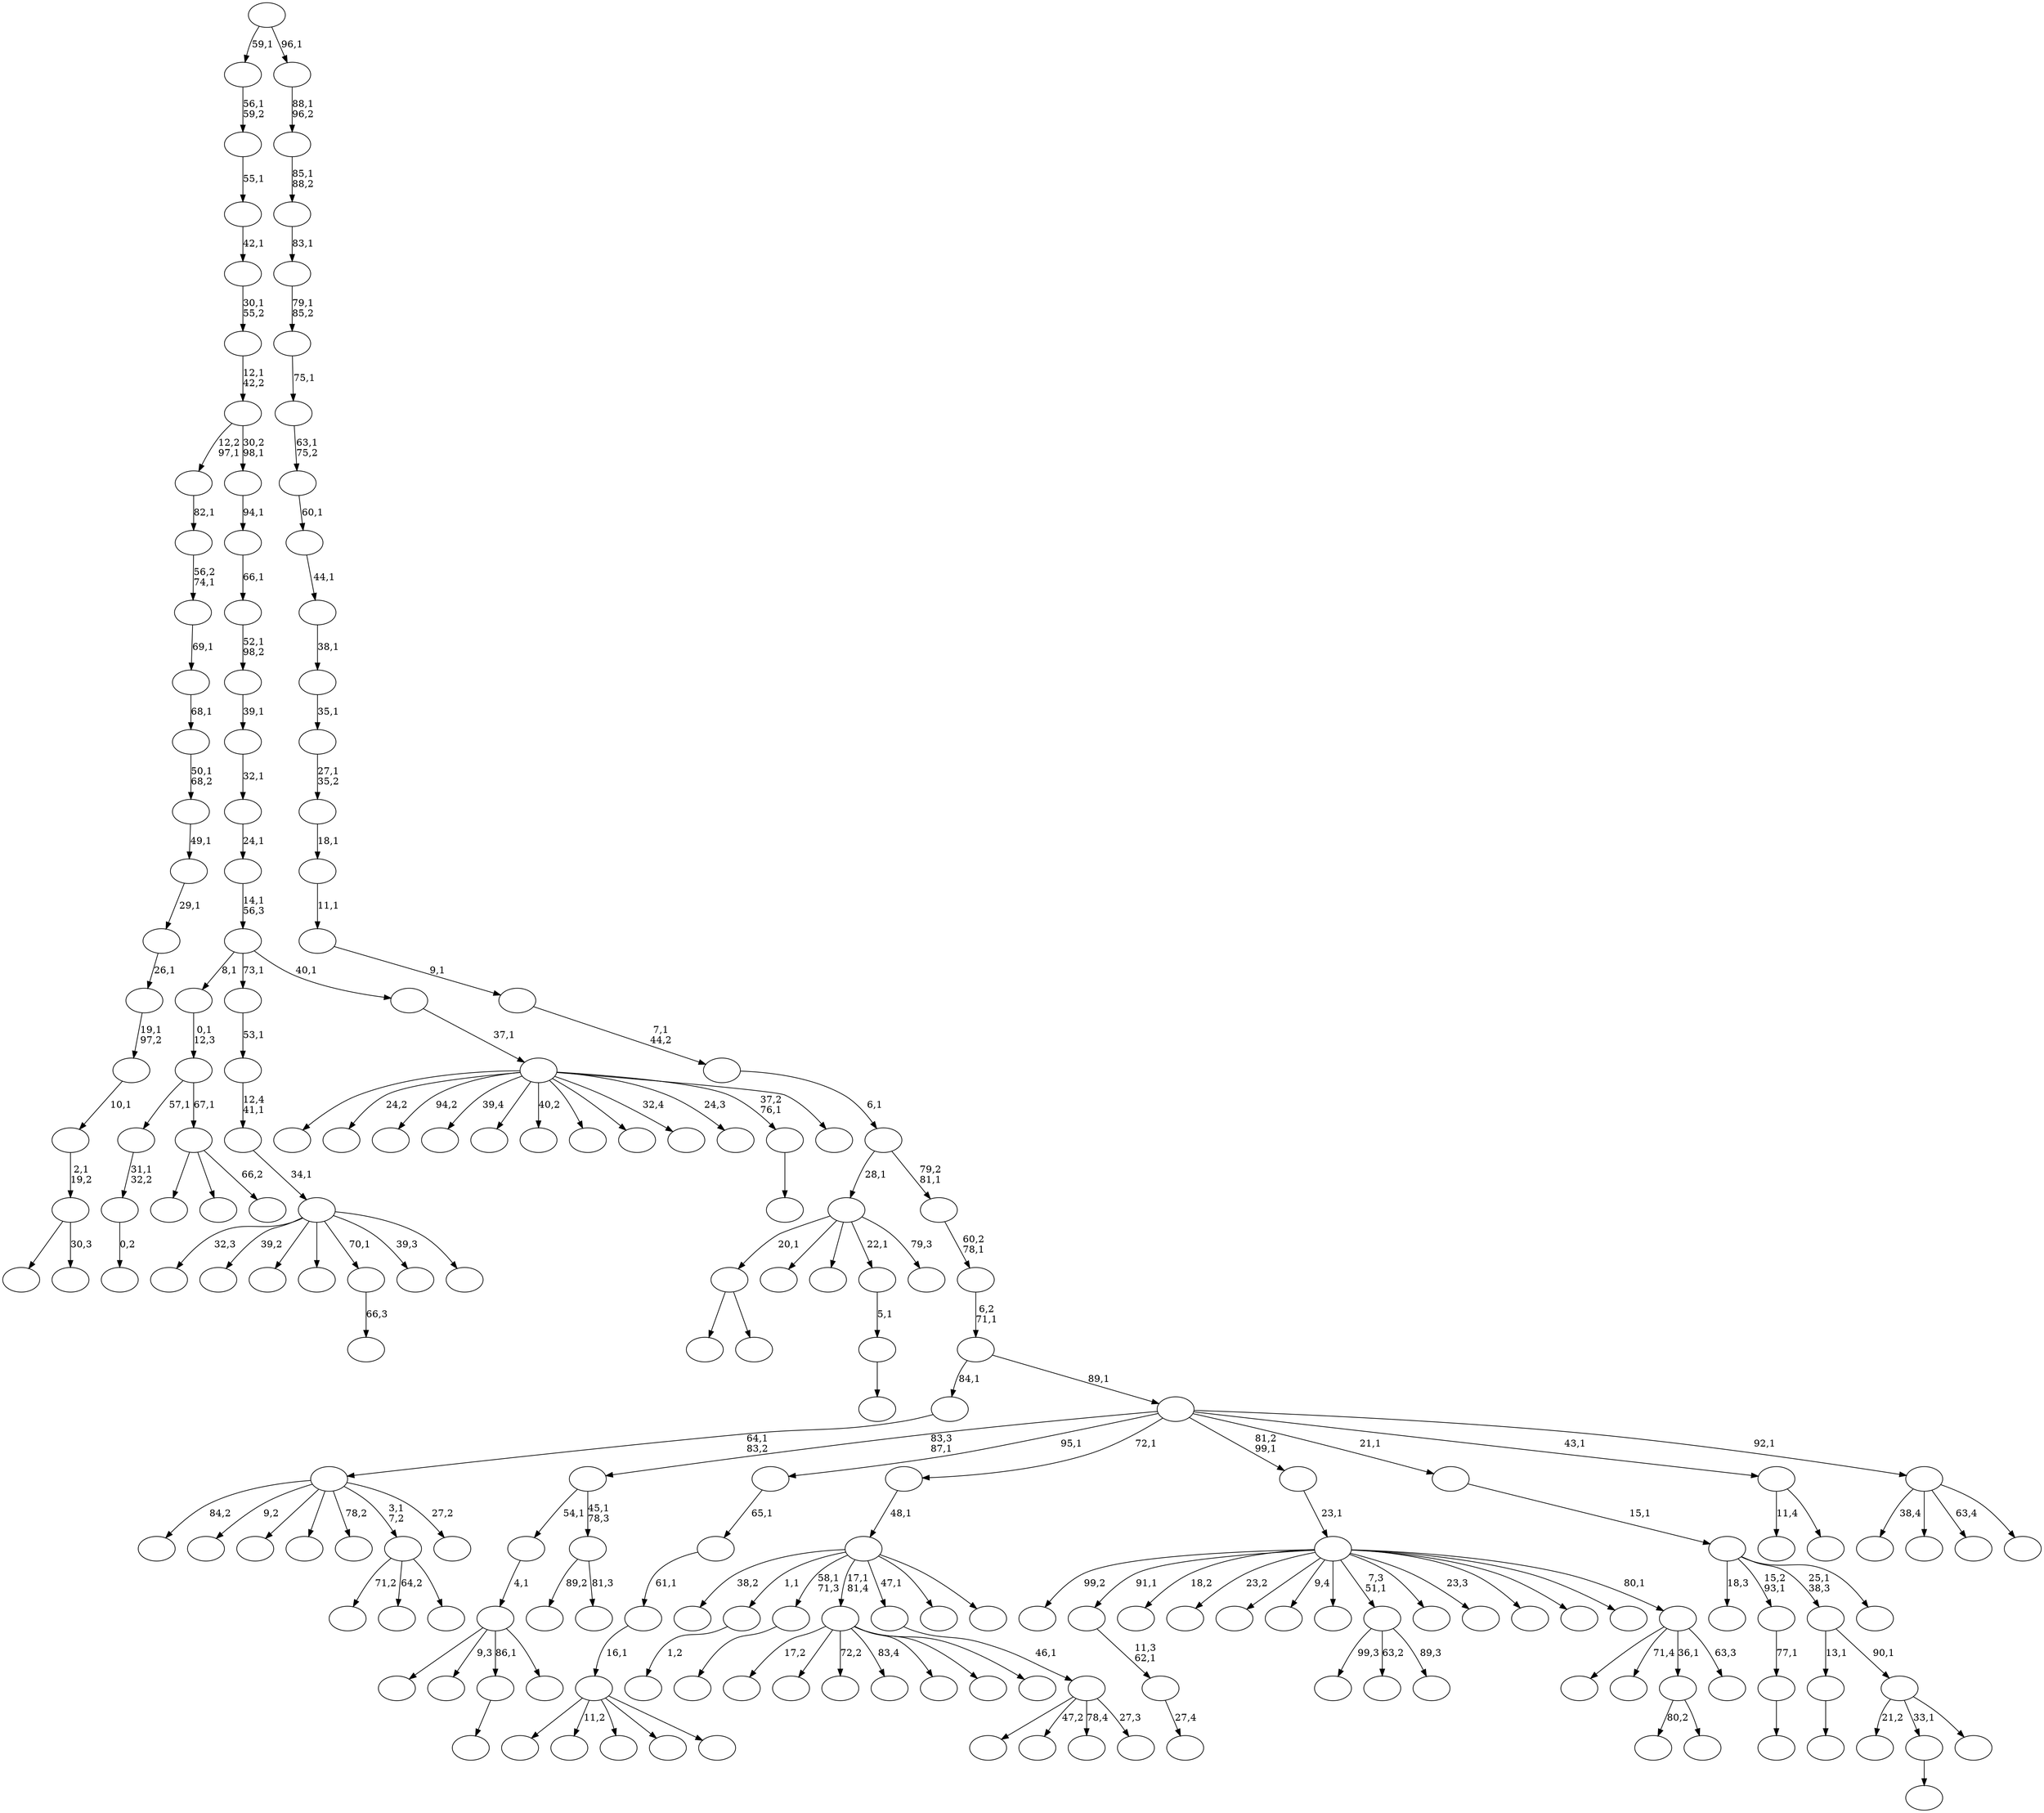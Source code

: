 digraph T {
	200 [label=""]
	199 [label=""]
	198 [label=""]
	197 [label=""]
	196 [label=""]
	195 [label=""]
	194 [label=""]
	193 [label=""]
	192 [label=""]
	191 [label=""]
	190 [label=""]
	189 [label=""]
	188 [label=""]
	187 [label=""]
	186 [label=""]
	185 [label=""]
	184 [label=""]
	183 [label=""]
	182 [label=""]
	181 [label=""]
	180 [label=""]
	179 [label=""]
	178 [label=""]
	177 [label=""]
	176 [label=""]
	175 [label=""]
	174 [label=""]
	173 [label=""]
	172 [label=""]
	171 [label=""]
	170 [label=""]
	169 [label=""]
	168 [label=""]
	167 [label=""]
	166 [label=""]
	165 [label=""]
	164 [label=""]
	163 [label=""]
	162 [label=""]
	161 [label=""]
	160 [label=""]
	159 [label=""]
	158 [label=""]
	157 [label=""]
	156 [label=""]
	155 [label=""]
	154 [label=""]
	153 [label=""]
	152 [label=""]
	151 [label=""]
	150 [label=""]
	149 [label=""]
	148 [label=""]
	147 [label=""]
	146 [label=""]
	145 [label=""]
	144 [label=""]
	143 [label=""]
	142 [label=""]
	141 [label=""]
	140 [label=""]
	139 [label=""]
	138 [label=""]
	137 [label=""]
	136 [label=""]
	135 [label=""]
	134 [label=""]
	133 [label=""]
	132 [label=""]
	131 [label=""]
	130 [label=""]
	129 [label=""]
	128 [label=""]
	127 [label=""]
	126 [label=""]
	125 [label=""]
	124 [label=""]
	123 [label=""]
	122 [label=""]
	121 [label=""]
	120 [label=""]
	119 [label=""]
	118 [label=""]
	117 [label=""]
	116 [label=""]
	115 [label=""]
	114 [label=""]
	113 [label=""]
	112 [label=""]
	111 [label=""]
	110 [label=""]
	109 [label=""]
	108 [label=""]
	107 [label=""]
	106 [label=""]
	105 [label=""]
	104 [label=""]
	103 [label=""]
	102 [label=""]
	101 [label=""]
	100 [label=""]
	99 [label=""]
	98 [label=""]
	97 [label=""]
	96 [label=""]
	95 [label=""]
	94 [label=""]
	93 [label=""]
	92 [label=""]
	91 [label=""]
	90 [label=""]
	89 [label=""]
	88 [label=""]
	87 [label=""]
	86 [label=""]
	85 [label=""]
	84 [label=""]
	83 [label=""]
	82 [label=""]
	81 [label=""]
	80 [label=""]
	79 [label=""]
	78 [label=""]
	77 [label=""]
	76 [label=""]
	75 [label=""]
	74 [label=""]
	73 [label=""]
	72 [label=""]
	71 [label=""]
	70 [label=""]
	69 [label=""]
	68 [label=""]
	67 [label=""]
	66 [label=""]
	65 [label=""]
	64 [label=""]
	63 [label=""]
	62 [label=""]
	61 [label=""]
	60 [label=""]
	59 [label=""]
	58 [label=""]
	57 [label=""]
	56 [label=""]
	55 [label=""]
	54 [label=""]
	53 [label=""]
	52 [label=""]
	51 [label=""]
	50 [label=""]
	49 [label=""]
	48 [label=""]
	47 [label=""]
	46 [label=""]
	45 [label=""]
	44 [label=""]
	43 [label=""]
	42 [label=""]
	41 [label=""]
	40 [label=""]
	39 [label=""]
	38 [label=""]
	37 [label=""]
	36 [label=""]
	35 [label=""]
	34 [label=""]
	33 [label=""]
	32 [label=""]
	31 [label=""]
	30 [label=""]
	29 [label=""]
	28 [label=""]
	27 [label=""]
	26 [label=""]
	25 [label=""]
	24 [label=""]
	23 [label=""]
	22 [label=""]
	21 [label=""]
	20 [label=""]
	19 [label=""]
	18 [label=""]
	17 [label=""]
	16 [label=""]
	15 [label=""]
	14 [label=""]
	13 [label=""]
	12 [label=""]
	11 [label=""]
	10 [label=""]
	9 [label=""]
	8 [label=""]
	7 [label=""]
	6 [label=""]
	5 [label=""]
	4 [label=""]
	3 [label=""]
	2 [label=""]
	1 [label=""]
	0 [label=""]
	195 -> 196 [label="0,2"]
	194 -> 195 [label="31,1\n32,2"]
	180 -> 181 [label=""]
	176 -> 178 [label=""]
	176 -> 177 [label=""]
	171 -> 172 [label=""]
	170 -> 171 [label="77,1"]
	167 -> 168 [label="27,4"]
	166 -> 167 [label="11,3\n62,1"]
	161 -> 192 [label=""]
	161 -> 162 [label="30,3"]
	160 -> 161 [label="2,1\n19,2"]
	159 -> 160 [label="10,1"]
	158 -> 159 [label="19,1\n97,2"]
	157 -> 158 [label="26,1"]
	156 -> 157 [label="29,1"]
	155 -> 156 [label="49,1"]
	154 -> 155 [label="50,1\n68,2"]
	153 -> 154 [label="68,1"]
	152 -> 153 [label="69,1"]
	151 -> 152 [label="56,2\n74,1"]
	150 -> 151 [label="82,1"]
	146 -> 147 [label="1,2"]
	142 -> 143 [label=""]
	139 -> 140 [label=""]
	129 -> 130 [label=""]
	128 -> 129 [label="5,1"]
	124 -> 198 [label=""]
	124 -> 197 [label="9,3"]
	124 -> 180 [label="86,1"]
	124 -> 125 [label=""]
	123 -> 124 [label="4,1"]
	117 -> 176 [label="20,1"]
	117 -> 163 [label=""]
	117 -> 137 [label=""]
	117 -> 128 [label="22,1"]
	117 -> 118 [label="79,3"]
	111 -> 112 [label="66,3"]
	108 -> 186 [label="99,3"]
	108 -> 126 [label="63,2"]
	108 -> 109 [label="89,3"]
	104 -> 105 [label=""]
	97 -> 193 [label=""]
	97 -> 119 [label=""]
	97 -> 98 [label="66,2"]
	96 -> 194 [label="57,1"]
	96 -> 97 [label="67,1"]
	95 -> 96 [label="0,1\n12,3"]
	92 -> 175 [label="17,2"]
	92 -> 169 [label=""]
	92 -> 136 [label="72,2"]
	92 -> 131 [label="83,4"]
	92 -> 121 [label=""]
	92 -> 115 [label=""]
	92 -> 93 [label=""]
	88 -> 144 [label=""]
	88 -> 99 [label="47,2"]
	88 -> 90 [label="78,4"]
	88 -> 89 [label="27,3"]
	87 -> 88 [label="46,1"]
	82 -> 188 [label="89,2"]
	82 -> 83 [label="81,3"]
	81 -> 123 [label="54,1"]
	81 -> 82 [label="45,1\n78,3"]
	77 -> 199 [label=""]
	77 -> 149 [label="11,2"]
	77 -> 134 [label=""]
	77 -> 110 [label=""]
	77 -> 78 [label=""]
	76 -> 77 [label="16,1"]
	75 -> 76 [label="61,1"]
	74 -> 75 [label="65,1"]
	72 -> 189 [label="80,2"]
	72 -> 73 [label=""]
	67 -> 68 [label=""]
	65 -> 122 [label="71,2"]
	65 -> 85 [label="64,2"]
	65 -> 66 [label=""]
	62 -> 200 [label="32,3"]
	62 -> 191 [label="39,2"]
	62 -> 190 [label=""]
	62 -> 141 [label=""]
	62 -> 111 [label="70,1"]
	62 -> 79 [label="39,3"]
	62 -> 63 [label=""]
	61 -> 62 [label="34,1"]
	60 -> 61 [label="12,4\n41,1"]
	59 -> 60 [label="53,1"]
	57 -> 174 [label=""]
	57 -> 173 [label="24,2"]
	57 -> 165 [label="94,2"]
	57 -> 148 [label="39,4"]
	57 -> 138 [label=""]
	57 -> 106 [label="40,2"]
	57 -> 103 [label=""]
	57 -> 102 [label=""]
	57 -> 100 [label="32,4"]
	57 -> 70 [label="24,3"]
	57 -> 67 [label="37,2\n76,1"]
	57 -> 58 [label=""]
	56 -> 57 [label="37,1"]
	55 -> 95 [label="8,1"]
	55 -> 59 [label="73,1"]
	55 -> 56 [label="40,1"]
	54 -> 55 [label="14,1\n56,3"]
	53 -> 54 [label="24,1"]
	52 -> 53 [label="32,1"]
	51 -> 52 [label="39,1"]
	50 -> 51 [label="52,1\n98,2"]
	49 -> 50 [label="66,1"]
	48 -> 49 [label="94,1"]
	47 -> 150 [label="12,2\n97,1"]
	47 -> 48 [label="30,2\n98,1"]
	46 -> 47 [label="12,1\n42,2"]
	45 -> 46 [label="30,1\n55,2"]
	44 -> 45 [label="42,1"]
	43 -> 44 [label="55,1"]
	42 -> 43 [label="56,1\n59,2"]
	40 -> 164 [label="21,2"]
	40 -> 142 [label="33,1"]
	40 -> 41 [label=""]
	39 -> 104 [label="13,1"]
	39 -> 40 [label="90,1"]
	37 -> 182 [label="38,2"]
	37 -> 146 [label="1,1"]
	37 -> 139 [label="58,1\n71,3"]
	37 -> 92 [label="17,1\n81,4"]
	37 -> 87 [label="47,1"]
	37 -> 69 [label=""]
	37 -> 38 [label=""]
	36 -> 37 [label="48,1"]
	34 -> 185 [label="84,2"]
	34 -> 183 [label="9,2"]
	34 -> 120 [label=""]
	34 -> 114 [label=""]
	34 -> 101 [label="78,2"]
	34 -> 65 [label="3,1\n7,2"]
	34 -> 35 [label="27,2"]
	33 -> 34 [label="64,1\n83,2"]
	31 -> 179 [label=""]
	31 -> 127 [label="71,4"]
	31 -> 72 [label="36,1"]
	31 -> 32 [label="63,3"]
	30 -> 187 [label="99,2"]
	30 -> 166 [label="91,1"]
	30 -> 145 [label="18,2"]
	30 -> 135 [label="23,2"]
	30 -> 133 [label=""]
	30 -> 116 [label="9,4"]
	30 -> 113 [label=""]
	30 -> 108 [label="7,3\n51,1"]
	30 -> 107 [label=""]
	30 -> 94 [label="23,3"]
	30 -> 91 [label=""]
	30 -> 86 [label=""]
	30 -> 80 [label=""]
	30 -> 31 [label="80,1"]
	29 -> 30 [label="23,1"]
	27 -> 184 [label="18,3"]
	27 -> 170 [label="15,2\n93,1"]
	27 -> 39 [label="25,1\n38,3"]
	27 -> 28 [label=""]
	26 -> 27 [label="15,1"]
	24 -> 64 [label="11,4"]
	24 -> 25 [label=""]
	22 -> 132 [label="38,4"]
	22 -> 84 [label=""]
	22 -> 71 [label="63,4"]
	22 -> 23 [label=""]
	21 -> 81 [label="83,3\n87,1"]
	21 -> 74 [label="95,1"]
	21 -> 36 [label="72,1"]
	21 -> 29 [label="81,2\n99,1"]
	21 -> 26 [label="21,1"]
	21 -> 24 [label="43,1"]
	21 -> 22 [label="92,1"]
	20 -> 33 [label="84,1"]
	20 -> 21 [label="89,1"]
	19 -> 20 [label="6,2\n71,1"]
	18 -> 19 [label="60,2\n78,1"]
	17 -> 117 [label="28,1"]
	17 -> 18 [label="79,2\n81,1"]
	16 -> 17 [label="6,1"]
	15 -> 16 [label="7,1\n44,2"]
	14 -> 15 [label="9,1"]
	13 -> 14 [label="11,1"]
	12 -> 13 [label="18,1"]
	11 -> 12 [label="27,1\n35,2"]
	10 -> 11 [label="35,1"]
	9 -> 10 [label="38,1"]
	8 -> 9 [label="44,1"]
	7 -> 8 [label="60,1"]
	6 -> 7 [label="63,1\n75,2"]
	5 -> 6 [label="75,1"]
	4 -> 5 [label="79,1\n85,2"]
	3 -> 4 [label="83,1"]
	2 -> 3 [label="85,1\n88,2"]
	1 -> 2 [label="88,1\n96,2"]
	0 -> 42 [label="59,1"]
	0 -> 1 [label="96,1"]
}
